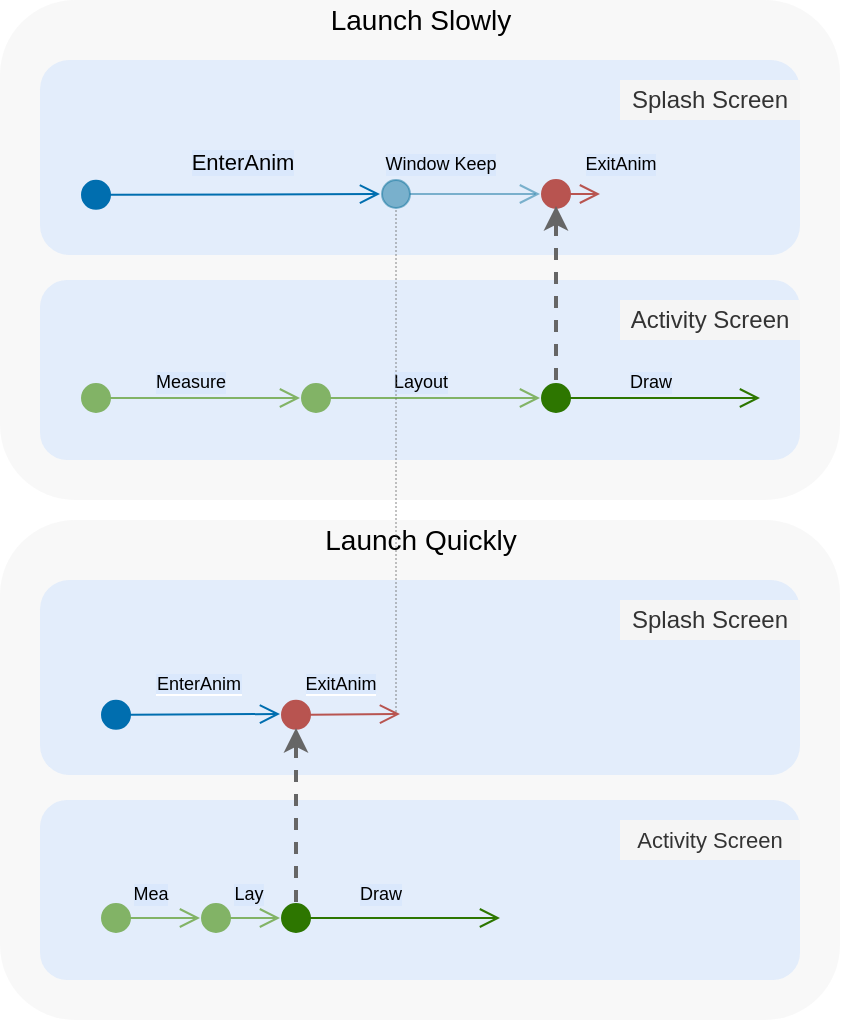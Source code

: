 <mxfile version="14.9.5" type="github">
  <diagram id="IcKA7xQaq5MA28Ch4QyI" name="Page-1">
    <mxGraphModel dx="759" dy="458" grid="1" gridSize="10" guides="1" tooltips="1" connect="1" arrows="1" fold="1" page="1" pageScale="1" pageWidth="827" pageHeight="1169" math="0" shadow="0">
      <root>
        <mxCell id="0" />
        <mxCell id="1" parent="0" />
        <mxCell id="fTS3_i2XzotSO6842U6D-52" value="" style="rounded=1;whiteSpace=wrap;html=1;shadow=0;glass=0;sketch=0;opacity=70;fillColor=#f5f5f5;fontColor=#333333;strokeColor=none;" vertex="1" parent="1">
          <mxGeometry x="170" y="590" width="420" height="250" as="geometry" />
        </mxCell>
        <mxCell id="fTS3_i2XzotSO6842U6D-53" value="&lt;span style=&quot;font-size: 14px&quot;&gt;Launch Quickly&lt;/span&gt;" style="text;html=1;strokeColor=none;fillColor=none;align=center;verticalAlign=middle;whiteSpace=wrap;rounded=0;" vertex="1" parent="1">
          <mxGeometry x="304.66" y="590" width="150.68" height="20" as="geometry" />
        </mxCell>
        <mxCell id="fTS3_i2XzotSO6842U6D-50" value="" style="rounded=1;whiteSpace=wrap;html=1;shadow=0;glass=0;sketch=0;opacity=70;fillColor=#f5f5f5;fontColor=#333333;strokeColor=none;" vertex="1" parent="1">
          <mxGeometry x="170" y="330" width="420" height="250" as="geometry" />
        </mxCell>
        <mxCell id="fTS3_i2XzotSO6842U6D-16" value="" style="rounded=1;whiteSpace=wrap;html=1;shadow=0;glass=0;sketch=0;opacity=70;fillColor=#dae8fc;strokeColor=none;" vertex="1" parent="1">
          <mxGeometry x="190" y="470" width="380" height="90" as="geometry" />
        </mxCell>
        <mxCell id="fTS3_i2XzotSO6842U6D-22" value="Draw" style="html=1;verticalAlign=bottom;startArrow=circle;startFill=1;endArrow=open;startSize=6;endSize=8;fontSize=9;fillColor=#60a917;strokeColor=#2D7600;horizontal=1;labelBackgroundColor=#DAE8FC;" edge="1" parent="1">
          <mxGeometry width="80" relative="1" as="geometry">
            <mxPoint x="440" y="529" as="sourcePoint" />
            <mxPoint x="550" y="529" as="targetPoint" />
          </mxGeometry>
        </mxCell>
        <mxCell id="fTS3_i2XzotSO6842U6D-23" value="&lt;font style=&quot;font-size: 12px&quot;&gt;Activity Screen&lt;/font&gt;" style="text;html=1;fillColor=#f5f5f5;align=center;verticalAlign=middle;whiteSpace=wrap;rounded=0;fontColor=#333333;" vertex="1" parent="1">
          <mxGeometry x="480" y="480" width="90" height="20" as="geometry" />
        </mxCell>
        <mxCell id="fTS3_i2XzotSO6842U6D-24" value="Measure" style="html=1;verticalAlign=bottom;startArrow=circle;startFill=1;endArrow=open;startSize=6;endSize=8;fontSize=9;fillColor=#d5e8d4;strokeColor=#82b366;labelBackgroundColor=#DAE8FC;" edge="1" parent="1">
          <mxGeometry width="80" relative="1" as="geometry">
            <mxPoint x="210" y="529" as="sourcePoint" />
            <mxPoint x="320" y="529" as="targetPoint" />
          </mxGeometry>
        </mxCell>
        <mxCell id="fTS3_i2XzotSO6842U6D-25" value="Layout" style="html=1;verticalAlign=bottom;startArrow=circle;startFill=1;endArrow=open;startSize=6;endSize=8;fontSize=9;fillColor=#d5e8d4;strokeColor=#82b366;labelBackgroundColor=#DAE8FC;" edge="1" parent="1">
          <mxGeometry width="80" relative="1" as="geometry">
            <mxPoint x="320" y="529" as="sourcePoint" />
            <mxPoint x="440" y="529" as="targetPoint" />
          </mxGeometry>
        </mxCell>
        <mxCell id="fTS3_i2XzotSO6842U6D-30" value="" style="rounded=1;whiteSpace=wrap;html=1;shadow=0;glass=0;sketch=0;opacity=70;fillColor=#dae8fc;strokeColor=none;" vertex="1" parent="1">
          <mxGeometry x="190" y="360" width="380" height="97.46" as="geometry" />
        </mxCell>
        <mxCell id="fTS3_i2XzotSO6842U6D-31" value="&lt;font style=&quot;font-size: 11px&quot;&gt;EnterAnim&lt;/font&gt;" style="html=1;verticalAlign=bottom;startArrow=circle;startFill=1;endArrow=open;startSize=6;endSize=8;fontSize=9;fillColor=#1ba1e2;strokeColor=#006EAF;labelBackgroundColor=#DAE8FC;" edge="1" parent="1">
          <mxGeometry x="0.077" y="7" width="80" relative="1" as="geometry">
            <mxPoint x="210" y="427.46" as="sourcePoint" />
            <mxPoint x="360" y="427" as="targetPoint" />
            <mxPoint as="offset" />
          </mxGeometry>
        </mxCell>
        <mxCell id="fTS3_i2XzotSO6842U6D-33" value="ExitAnim" style="html=1;verticalAlign=bottom;startArrow=circle;startFill=1;endArrow=open;startSize=6;endSize=8;fontSize=9;fillColor=#f8cecc;strokeColor=#b85450;labelBackgroundColor=#DAE8FC;gradientColor=#ea6b66;" edge="1" parent="1">
          <mxGeometry x="1" y="12" width="80" relative="1" as="geometry">
            <mxPoint x="440" y="427" as="sourcePoint" />
            <mxPoint x="470" y="427" as="targetPoint" />
            <mxPoint x="10" y="5" as="offset" />
          </mxGeometry>
        </mxCell>
        <mxCell id="fTS3_i2XzotSO6842U6D-35" value="&lt;font style=&quot;font-size: 12px&quot;&gt;Splash Screen&lt;/font&gt;" style="text;html=1;fillColor=#f5f5f5;align=center;verticalAlign=middle;whiteSpace=wrap;rounded=0;fontColor=#333333;" vertex="1" parent="1">
          <mxGeometry x="480" y="370" width="90" height="20" as="geometry" />
        </mxCell>
        <mxCell id="fTS3_i2XzotSO6842U6D-36" value="" style="rounded=1;whiteSpace=wrap;html=1;shadow=0;glass=0;sketch=0;opacity=70;fillColor=#dae8fc;strokeColor=none;" vertex="1" parent="1">
          <mxGeometry x="190" y="730" width="380" height="90" as="geometry" />
        </mxCell>
        <mxCell id="fTS3_i2XzotSO6842U6D-37" value="Draw" style="html=1;verticalAlign=bottom;startArrow=circle;startFill=1;endArrow=open;startSize=6;endSize=8;fontSize=9;fillColor=#60a917;strokeColor=#2D7600;labelBackgroundColor=#DAE8FC;" edge="1" parent="1">
          <mxGeometry x="-0.091" y="4" width="80" relative="1" as="geometry">
            <mxPoint x="310" y="789" as="sourcePoint" />
            <mxPoint x="420" y="789" as="targetPoint" />
            <mxPoint as="offset" />
          </mxGeometry>
        </mxCell>
        <mxCell id="fTS3_i2XzotSO6842U6D-38" value="&lt;font style=&quot;font-size: 11px&quot;&gt;Activity Screen&lt;/font&gt;" style="text;html=1;fillColor=#f5f5f5;align=center;verticalAlign=middle;whiteSpace=wrap;rounded=0;fontColor=#333333;" vertex="1" parent="1">
          <mxGeometry x="480" y="740" width="90" height="20" as="geometry" />
        </mxCell>
        <mxCell id="fTS3_i2XzotSO6842U6D-41" value="" style="rounded=1;whiteSpace=wrap;html=1;shadow=0;glass=0;sketch=0;opacity=70;fillColor=#dae8fc;strokeColor=none;" vertex="1" parent="1">
          <mxGeometry x="190" y="620" width="380" height="97.46" as="geometry" />
        </mxCell>
        <mxCell id="fTS3_i2XzotSO6842U6D-42" value="&lt;span style=&quot;background-color: rgb(218 , 232 , 252)&quot;&gt;EnterAnim&lt;/span&gt;" style="html=1;verticalAlign=bottom;startArrow=circle;startFill=1;endArrow=open;startSize=6;endSize=8;fontSize=9;fillColor=#1ba1e2;strokeColor=#006EAF;" edge="1" parent="1">
          <mxGeometry x="0.091" y="7" width="80" relative="1" as="geometry">
            <mxPoint x="220" y="687.46" as="sourcePoint" />
            <mxPoint x="310" y="687" as="targetPoint" />
            <mxPoint as="offset" />
          </mxGeometry>
        </mxCell>
        <mxCell id="fTS3_i2XzotSO6842U6D-44" value="&lt;span style=&quot;background-color: rgb(218 , 232 , 252)&quot;&gt;ExitAnim&lt;/span&gt;" style="html=1;verticalAlign=bottom;startArrow=circle;startFill=1;endArrow=open;startSize=6;endSize=8;fontSize=9;fillColor=#f8cecc;strokeColor=#b85450;gradientColor=#ea6b66;" edge="1" parent="1">
          <mxGeometry x="0.002" y="7" width="80" relative="1" as="geometry">
            <mxPoint x="310" y="687.46" as="sourcePoint" />
            <mxPoint x="370" y="687" as="targetPoint" />
            <mxPoint as="offset" />
          </mxGeometry>
        </mxCell>
        <mxCell id="fTS3_i2XzotSO6842U6D-46" value="&lt;font style=&quot;font-size: 12px&quot;&gt;Splash Screen&lt;/font&gt;" style="text;html=1;fillColor=#f5f5f5;align=center;verticalAlign=middle;whiteSpace=wrap;rounded=0;fontColor=#333333;" vertex="1" parent="1">
          <mxGeometry x="480" y="630" width="90" height="20" as="geometry" />
        </mxCell>
        <mxCell id="fTS3_i2XzotSO6842U6D-51" value="&lt;span style=&quot;font-size: 14px&quot;&gt;Launch Slowly&lt;/span&gt;" style="text;html=1;strokeColor=none;fillColor=none;align=center;verticalAlign=middle;whiteSpace=wrap;rounded=0;" vertex="1" parent="1">
          <mxGeometry x="304.66" y="330" width="150.68" height="20" as="geometry" />
        </mxCell>
        <mxCell id="fTS3_i2XzotSO6842U6D-55" value="Lay" style="html=1;verticalAlign=bottom;startArrow=circle;startFill=1;endArrow=open;startSize=6;endSize=8;fontSize=9;fillColor=#d5e8d4;strokeColor=#82b366;labelBackgroundColor=#DAE8FC;" edge="1" parent="1">
          <mxGeometry x="0.2" y="4" width="80" relative="1" as="geometry">
            <mxPoint x="270" y="789" as="sourcePoint" />
            <mxPoint x="310" y="789" as="targetPoint" />
            <Array as="points" />
            <mxPoint as="offset" />
          </mxGeometry>
        </mxCell>
        <mxCell id="fTS3_i2XzotSO6842U6D-56" value="Mea" style="html=1;verticalAlign=bottom;startArrow=circle;startFill=1;endArrow=open;startSize=6;endSize=8;fontSize=9;fillColor=#d5e8d4;strokeColor=#82b366;labelBackgroundColor=#DAE8FC;" edge="1" parent="1">
          <mxGeometry y="4" width="80" relative="1" as="geometry">
            <mxPoint x="220" y="789" as="sourcePoint" />
            <mxPoint x="270" y="789" as="targetPoint" />
            <mxPoint as="offset" />
          </mxGeometry>
        </mxCell>
        <mxCell id="fTS3_i2XzotSO6842U6D-59" value="" style="endArrow=classic;html=1;labelBackgroundColor=#DAE8FC;fontSize=9;dashed=1;strokeWidth=2;fillColor=#f5f5f5;strokeColor=#666666;gradientColor=#b3b3b3;" edge="1" parent="1">
          <mxGeometry width="50" height="50" relative="1" as="geometry">
            <mxPoint x="448" y="520" as="sourcePoint" />
            <mxPoint x="448" y="433" as="targetPoint" />
          </mxGeometry>
        </mxCell>
        <mxCell id="fTS3_i2XzotSO6842U6D-60" value="" style="endArrow=classic;html=1;labelBackgroundColor=#DAE8FC;fontSize=9;dashed=1;strokeWidth=2;fillColor=#f5f5f5;strokeColor=#666666;gradientColor=#b3b3b3;" edge="1" parent="1">
          <mxGeometry width="50" height="50" relative="1" as="geometry">
            <mxPoint x="318" y="781" as="sourcePoint" />
            <mxPoint x="318" y="694" as="targetPoint" />
          </mxGeometry>
        </mxCell>
        <mxCell id="fTS3_i2XzotSO6842U6D-62" value="" style="endArrow=none;dashed=1;html=1;strokeWidth=1;labelBackgroundColor=#DAE8FC;fontSize=9;fillColor=#f5f5f5;strokeColor=#666666;dashPattern=1 1;gradientColor=#b3b3b3;opacity=40;" edge="1" parent="1">
          <mxGeometry width="50" height="50" relative="1" as="geometry">
            <mxPoint x="368" y="686" as="sourcePoint" />
            <mxPoint x="368" y="434" as="targetPoint" />
          </mxGeometry>
        </mxCell>
        <mxCell id="fTS3_i2XzotSO6842U6D-34" value="Window Keep" style="html=1;verticalAlign=bottom;startArrow=circle;startFill=1;endArrow=open;startSize=6;endSize=8;fontSize=9;fillColor=#b1ddf0;strokeColor=#10739e;opacity=50;labelBackgroundColor=#DAE8FC;" edge="1" parent="1">
          <mxGeometry x="-0.25" y="7" width="80" relative="1" as="geometry">
            <mxPoint x="360" y="427" as="sourcePoint" />
            <mxPoint x="440" y="427" as="targetPoint" />
            <mxPoint as="offset" />
          </mxGeometry>
        </mxCell>
      </root>
    </mxGraphModel>
  </diagram>
</mxfile>
